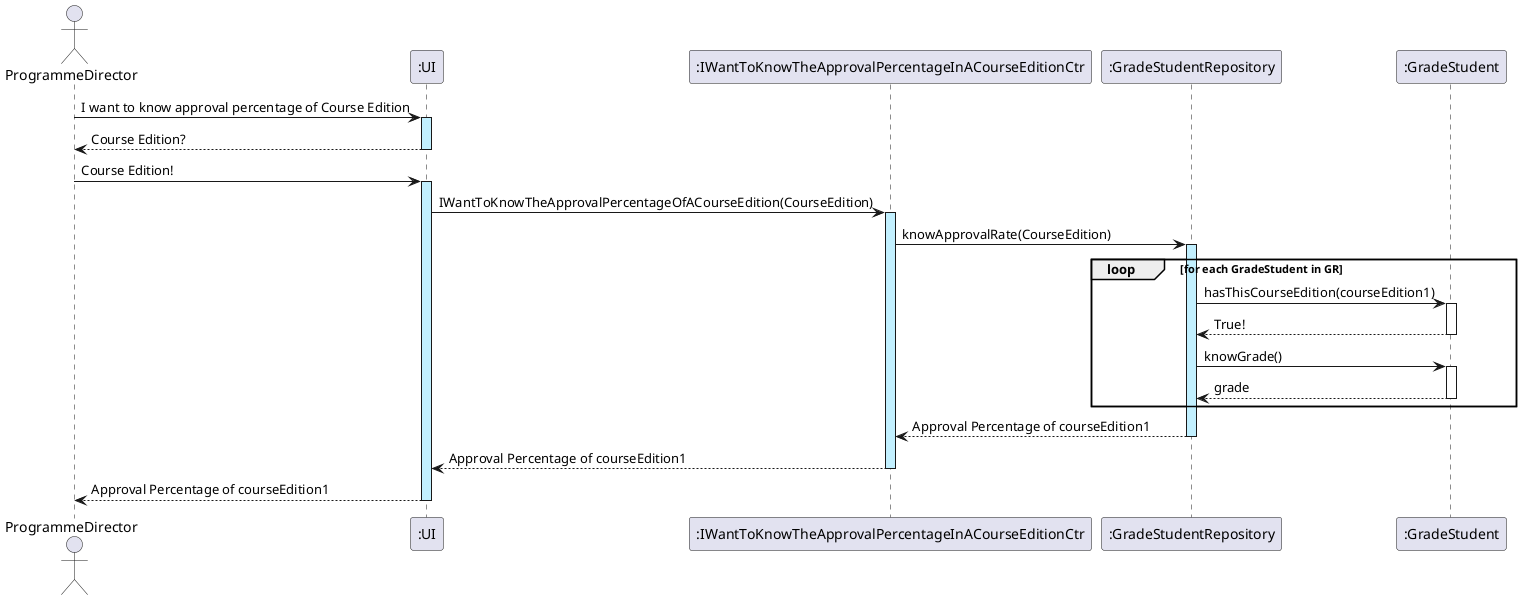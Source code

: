 @startuml
actor ProgrammeDirector
participant ":UI" as UI
participant ":IWantToKnowTheApprovalPercentageInACourseEditionCtr" as KA
participant ":GradeStudentRepository" as GR
participant ":GradeStudent" as GradeStudent


ProgrammeDirector -> UI ++ #application: I want to know approval percentage of Course Edition
UI --> ProgrammeDirector -- : Course Edition?
ProgrammeDirector -> UI ++ #application: Course Edition!
UI -> KA ++ #application : IWantToKnowTheApprovalPercentageOfACourseEdition(CourseEdition)
KA -> GR ++ #application : knowApprovalRate(CourseEdition)



loop for each GradeStudent in GR
    GR -> GradeStudent : hasThisCourseEdition(courseEdition1)
    activate GradeStudent
    GradeStudent --> GR : True!
    deactivate GradeStudent

    GR -> GradeStudent : knowGrade()
    activate GradeStudent
    GradeStudent --> GR : grade
    deactivate GradeStudent
end


GR --> KA --: Approval Percentage of courseEdition1
KA --> UI --: Approval Percentage of courseEdition1
UI --> ProgrammeDirector --: Approval Percentage of courseEdition1

@enduml